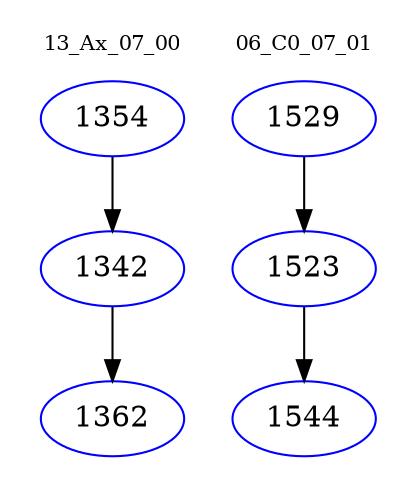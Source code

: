 digraph{
subgraph cluster_0 {
color = white
label = "13_Ax_07_00";
fontsize=10;
T0_1354 [label="1354", color="blue"]
T0_1354 -> T0_1342 [color="black"]
T0_1342 [label="1342", color="blue"]
T0_1342 -> T0_1362 [color="black"]
T0_1362 [label="1362", color="blue"]
}
subgraph cluster_1 {
color = white
label = "06_C0_07_01";
fontsize=10;
T1_1529 [label="1529", color="blue"]
T1_1529 -> T1_1523 [color="black"]
T1_1523 [label="1523", color="blue"]
T1_1523 -> T1_1544 [color="black"]
T1_1544 [label="1544", color="blue"]
}
}
